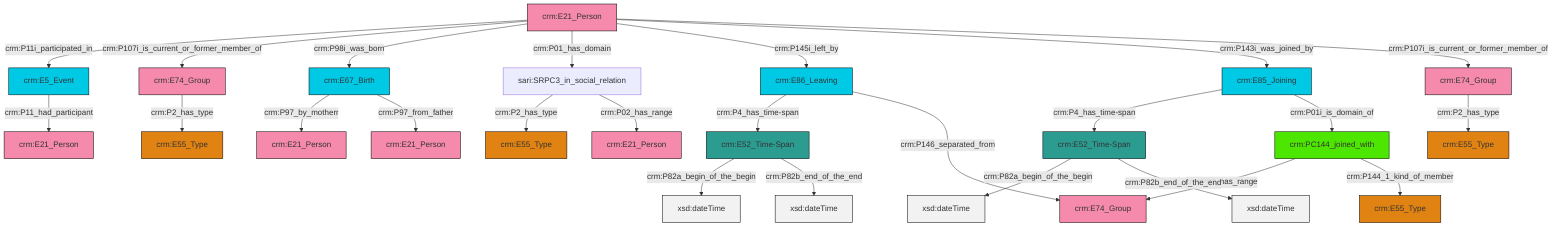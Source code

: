 graph TD
classDef Literal fill:#f2f2f2,stroke:#000000;
classDef CRM_Entity fill:#FFFFFF,stroke:#000000;
classDef Temporal_Entity fill:#00C9E6, stroke:#000000;
classDef Type fill:#E18312, stroke:#000000;
classDef Time-Span fill:#2C9C91, stroke:#000000;
classDef Appellation fill:#FFEB7F, stroke:#000000;
classDef Place fill:#008836, stroke:#000000;
classDef Persistent_Item fill:#B266B2, stroke:#000000;
classDef Conceptual_Object fill:#FFD700, stroke:#000000;
classDef Physical_Thing fill:#D2B48C, stroke:#000000;
classDef Actor fill:#f58aad, stroke:#000000;
classDef PC_Classes fill:#4ce600, stroke:#000000;
classDef Multi fill:#cccccc,stroke:#000000;

0["crm:E67_Birth"]:::Temporal_Entity -->|crm:P97_by_motherr| 1["crm:E21_Person"]:::Actor
4["crm:PC144_joined_with"]:::PC_Classes -->|crm:P02_has_range| 5["crm:E74_Group"]:::Actor
6["crm:E85_Joining"]:::Temporal_Entity -->|crm:P4_has_time-span| 7["crm:E52_Time-Span"]:::Time-Span
11["crm:E21_Person"]:::Actor -->|crm:P11i_participated_in| 12["crm:E5_Event"]:::Temporal_Entity
11["crm:E21_Person"]:::Actor -->|crm:P107i_is_current_or_former_member_of| 16["crm:E74_Group"]:::Actor
17["crm:E74_Group"]:::Actor -->|crm:P2_has_type| 18["crm:E55_Type"]:::Type
11["crm:E21_Person"]:::Actor -->|crm:P98i_was_born| 0["crm:E67_Birth"]:::Temporal_Entity
11["crm:E21_Person"]:::Actor -->|crm:P01_has_domain| 8["sari:SRPC3_in_social_relation"]:::Default
7["crm:E52_Time-Span"]:::Time-Span -->|crm:P82a_begin_of_the_begin| 20[xsd:dateTime]:::Literal
6["crm:E85_Joining"]:::Temporal_Entity -->|crm:P01i_is_domain_of| 4["crm:PC144_joined_with"]:::PC_Classes
11["crm:E21_Person"]:::Actor -->|crm:P145i_left_by| 23["crm:E86_Leaving"]:::Temporal_Entity
0["crm:E67_Birth"]:::Temporal_Entity -->|crm:P97_from_father| 28["crm:E21_Person"]:::Actor
16["crm:E74_Group"]:::Actor -->|crm:P2_has_type| 26["crm:E55_Type"]:::Type
23["crm:E86_Leaving"]:::Temporal_Entity -->|crm:P4_has_time-span| 24["crm:E52_Time-Span"]:::Time-Span
12["crm:E5_Event"]:::Temporal_Entity -->|crm:P11_had_participant| 34["crm:E21_Person"]:::Actor
11["crm:E21_Person"]:::Actor -->|crm:P143i_was_joined_by| 6["crm:E85_Joining"]:::Temporal_Entity
7["crm:E52_Time-Span"]:::Time-Span -->|crm:P82b_end_of_the_end| 35[xsd:dateTime]:::Literal
24["crm:E52_Time-Span"]:::Time-Span -->|crm:P82a_begin_of_the_begin| 38[xsd:dateTime]:::Literal
23["crm:E86_Leaving"]:::Temporal_Entity -->|crm:P146_separated_from| 5["crm:E74_Group"]:::Actor
24["crm:E52_Time-Span"]:::Time-Span -->|crm:P82b_end_of_the_end| 43[xsd:dateTime]:::Literal
11["crm:E21_Person"]:::Actor -->|crm:P107i_is_current_or_former_member_of| 17["crm:E74_Group"]:::Actor
4["crm:PC144_joined_with"]:::PC_Classes -->|crm:P144_1_kind_of_member| 13["crm:E55_Type"]:::Type
8["sari:SRPC3_in_social_relation"]:::Default -->|crm:P2_has_type| 21["crm:E55_Type"]:::Type
8["sari:SRPC3_in_social_relation"]:::Default -->|crm:P02_has_range| 2["crm:E21_Person"]:::Actor